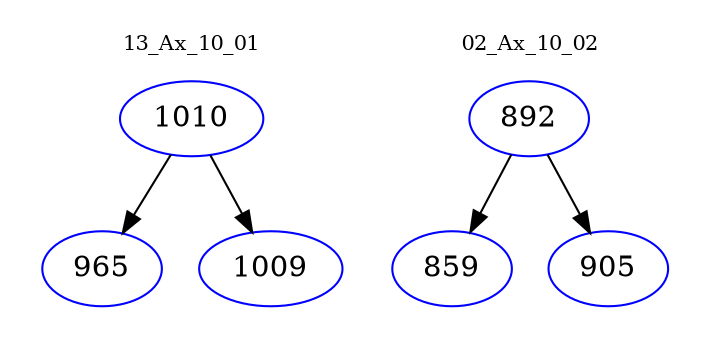 digraph{
subgraph cluster_0 {
color = white
label = "13_Ax_10_01";
fontsize=10;
T0_1010 [label="1010", color="blue"]
T0_1010 -> T0_965 [color="black"]
T0_965 [label="965", color="blue"]
T0_1010 -> T0_1009 [color="black"]
T0_1009 [label="1009", color="blue"]
}
subgraph cluster_1 {
color = white
label = "02_Ax_10_02";
fontsize=10;
T1_892 [label="892", color="blue"]
T1_892 -> T1_859 [color="black"]
T1_859 [label="859", color="blue"]
T1_892 -> T1_905 [color="black"]
T1_905 [label="905", color="blue"]
}
}

